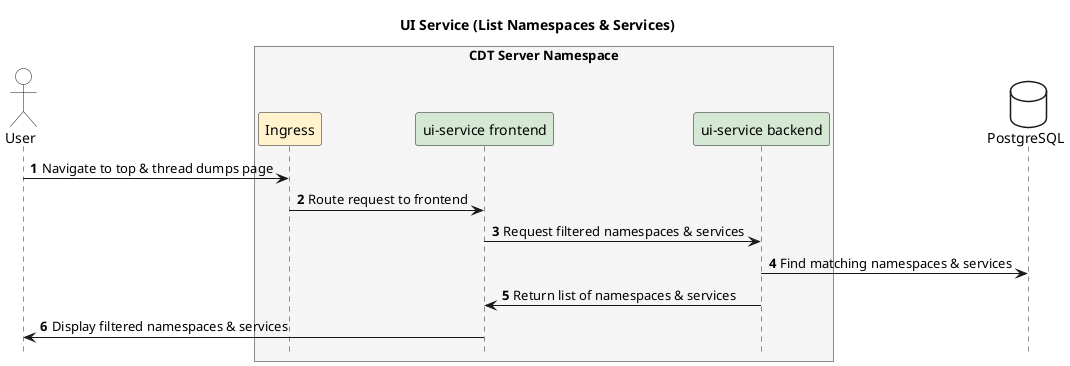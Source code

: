 @startuml list-ns-services

!pragma teoz true
autonumber
hide footbox

title UI Service (List Namespaces & Services)

actor "User" as user #White

box "CDT Server Namespace" #F5F5F5
    participant "Ingress" as ingress #FFF2CC
    participant "ui-service frontend" as uiFront #D5E8D4
    participant "ui-service backend" as uiBack #D5E8D4
end box

database "PostgreSQL" as postgreSQL #white

user -> ingress: Navigate to top & thread dumps page
ingress -> uiFront: Route request to frontend

uiFront -> uiBack: Request filtered namespaces & services
uiBack -> postgreSQL: Find matching namespaces & services
uiBack -> uiFront: Return list of namespaces & services
uiFront -> user: Display filtered namespaces & services

@enduml
